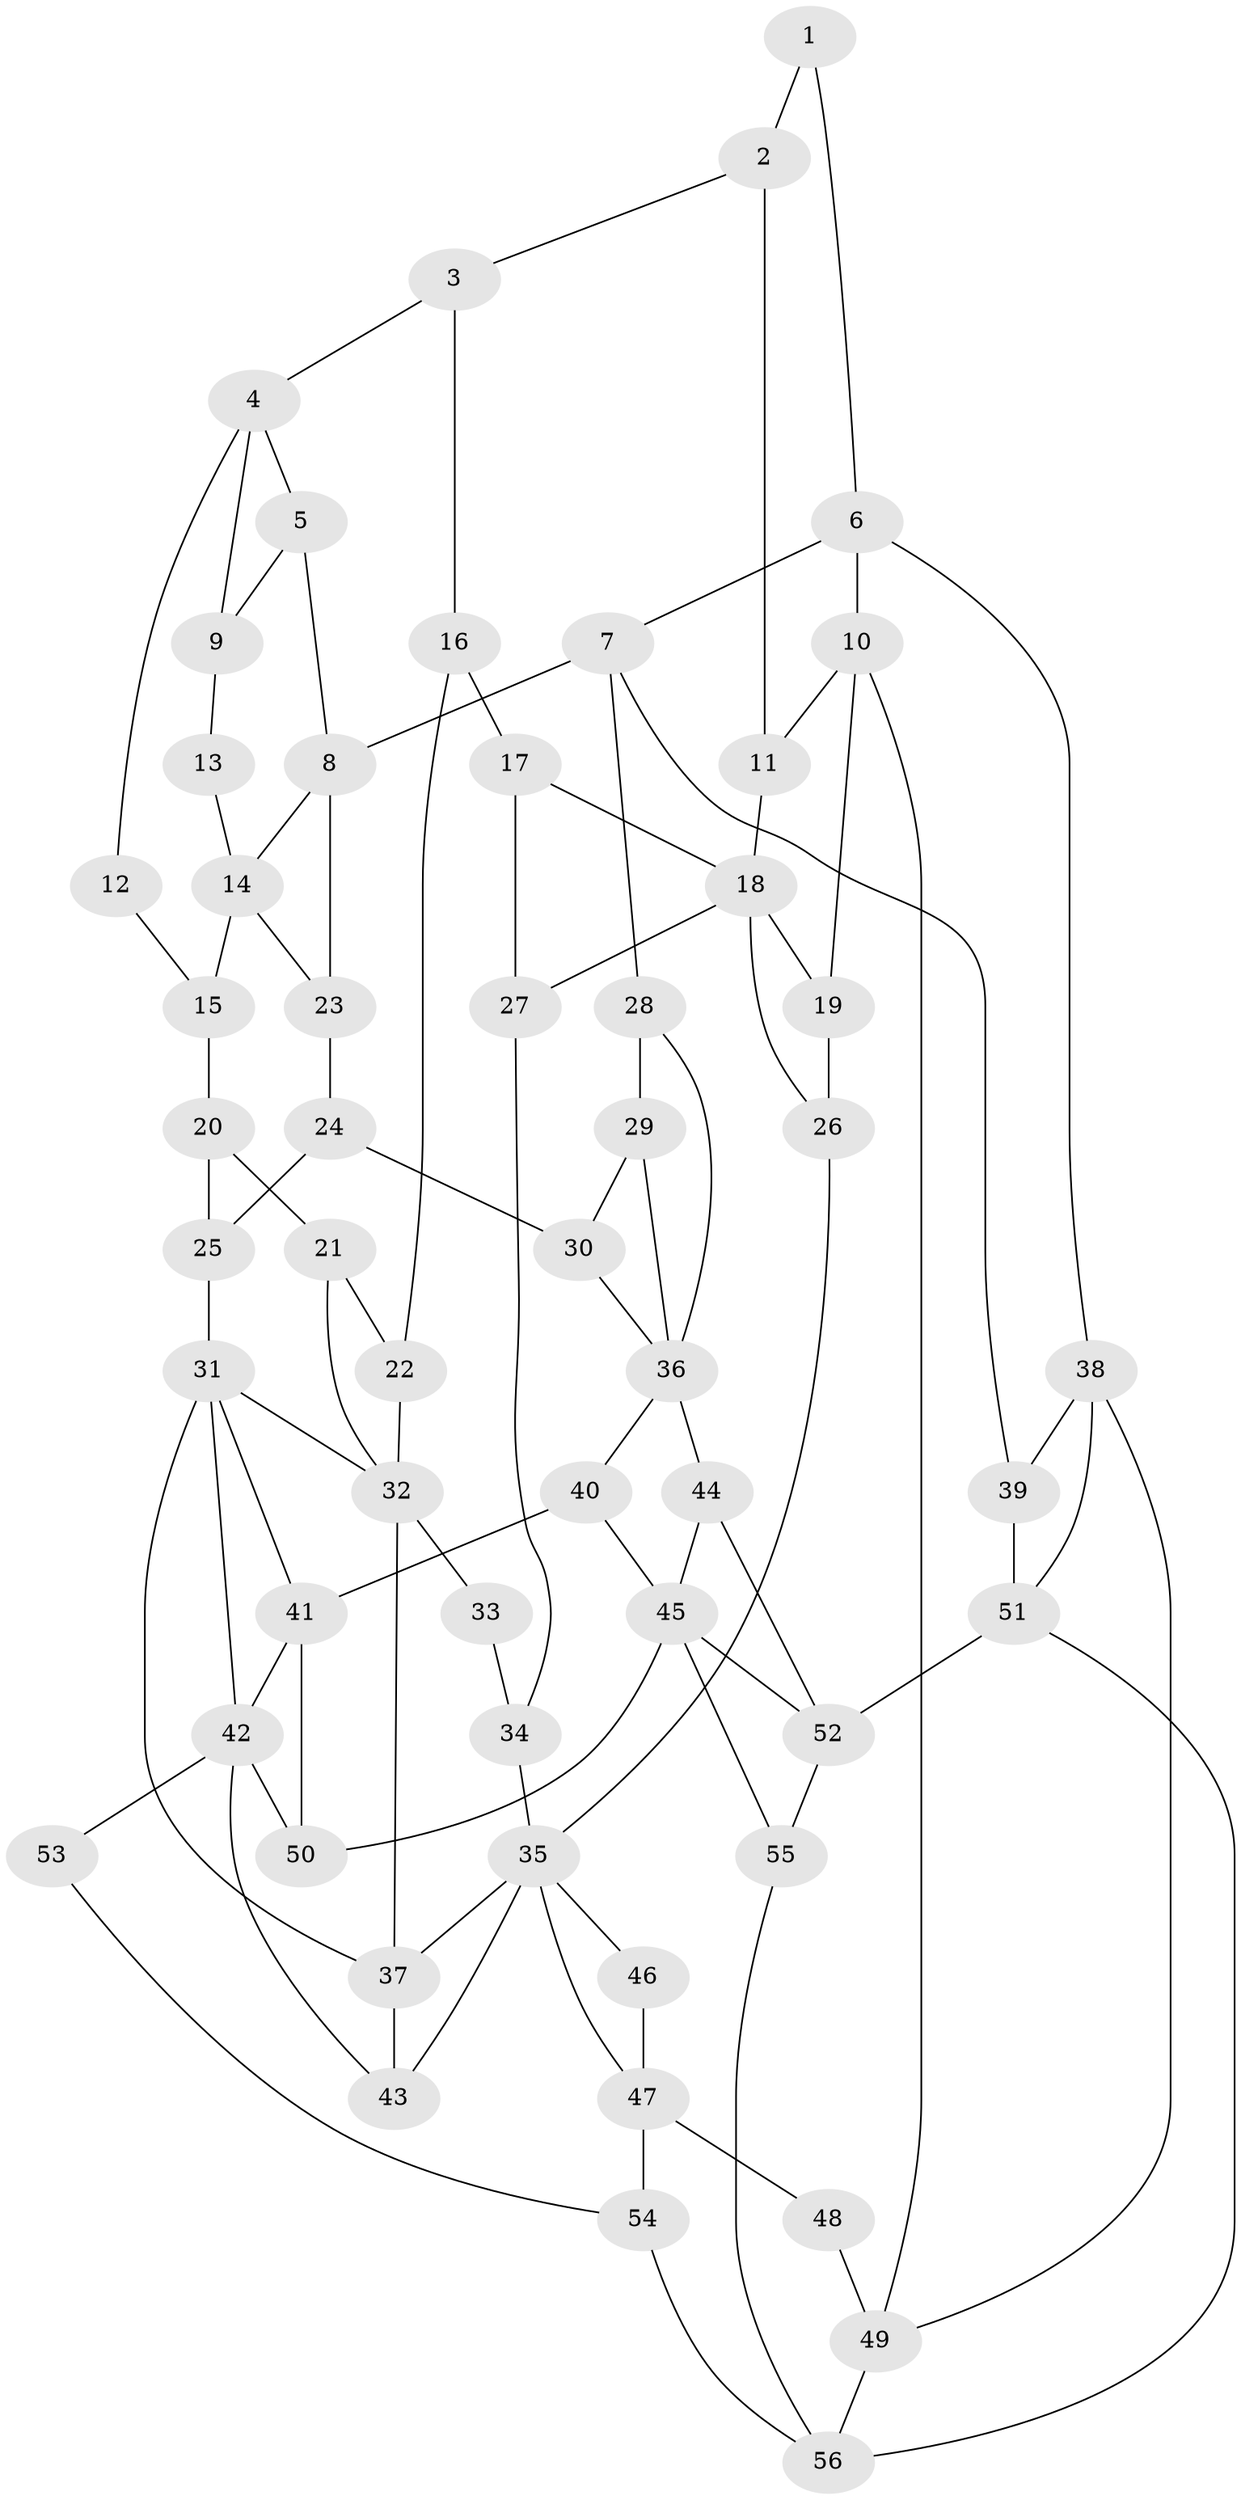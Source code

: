 // original degree distribution, {3: 0.017857142857142856, 4: 0.22321428571428573, 5: 0.5535714285714286, 6: 0.20535714285714285}
// Generated by graph-tools (version 1.1) at 2025/38/03/09/25 02:38:51]
// undirected, 56 vertices, 95 edges
graph export_dot {
graph [start="1"]
  node [color=gray90,style=filled];
  1;
  2;
  3;
  4;
  5;
  6;
  7;
  8;
  9;
  10;
  11;
  12;
  13;
  14;
  15;
  16;
  17;
  18;
  19;
  20;
  21;
  22;
  23;
  24;
  25;
  26;
  27;
  28;
  29;
  30;
  31;
  32;
  33;
  34;
  35;
  36;
  37;
  38;
  39;
  40;
  41;
  42;
  43;
  44;
  45;
  46;
  47;
  48;
  49;
  50;
  51;
  52;
  53;
  54;
  55;
  56;
  1 -- 2 [weight=1.0];
  1 -- 6 [weight=1.0];
  2 -- 3 [weight=2.0];
  2 -- 11 [weight=2.0];
  3 -- 4 [weight=2.0];
  3 -- 16 [weight=1.0];
  4 -- 5 [weight=1.0];
  4 -- 9 [weight=1.0];
  4 -- 12 [weight=2.0];
  5 -- 8 [weight=1.0];
  5 -- 9 [weight=2.0];
  6 -- 7 [weight=1.0];
  6 -- 10 [weight=1.0];
  6 -- 38 [weight=1.0];
  7 -- 8 [weight=2.0];
  7 -- 28 [weight=2.0];
  7 -- 39 [weight=1.0];
  8 -- 14 [weight=1.0];
  8 -- 23 [weight=1.0];
  9 -- 13 [weight=1.0];
  10 -- 11 [weight=1.0];
  10 -- 19 [weight=1.0];
  10 -- 49 [weight=1.0];
  11 -- 18 [weight=2.0];
  12 -- 15 [weight=2.0];
  13 -- 14 [weight=2.0];
  14 -- 15 [weight=2.0];
  14 -- 23 [weight=1.0];
  15 -- 20 [weight=1.0];
  16 -- 17 [weight=1.0];
  16 -- 22 [weight=1.0];
  17 -- 18 [weight=1.0];
  17 -- 27 [weight=1.0];
  18 -- 19 [weight=1.0];
  18 -- 26 [weight=1.0];
  18 -- 27 [weight=1.0];
  19 -- 26 [weight=1.0];
  20 -- 21 [weight=1.0];
  20 -- 25 [weight=1.0];
  21 -- 22 [weight=1.0];
  21 -- 32 [weight=1.0];
  22 -- 32 [weight=1.0];
  23 -- 24 [weight=1.0];
  24 -- 25 [weight=1.0];
  24 -- 30 [weight=1.0];
  25 -- 31 [weight=1.0];
  26 -- 35 [weight=1.0];
  27 -- 34 [weight=1.0];
  28 -- 29 [weight=3.0];
  28 -- 36 [weight=1.0];
  29 -- 30 [weight=1.0];
  29 -- 36 [weight=2.0];
  30 -- 36 [weight=1.0];
  31 -- 32 [weight=1.0];
  31 -- 37 [weight=1.0];
  31 -- 41 [weight=1.0];
  31 -- 42 [weight=1.0];
  32 -- 33 [weight=2.0];
  32 -- 37 [weight=1.0];
  33 -- 34 [weight=1.0];
  34 -- 35 [weight=1.0];
  35 -- 37 [weight=1.0];
  35 -- 43 [weight=1.0];
  35 -- 46 [weight=1.0];
  35 -- 47 [weight=1.0];
  36 -- 40 [weight=1.0];
  36 -- 44 [weight=1.0];
  37 -- 43 [weight=1.0];
  38 -- 39 [weight=1.0];
  38 -- 49 [weight=1.0];
  38 -- 51 [weight=1.0];
  39 -- 51 [weight=1.0];
  40 -- 41 [weight=1.0];
  40 -- 45 [weight=1.0];
  41 -- 42 [weight=1.0];
  41 -- 50 [weight=1.0];
  42 -- 43 [weight=1.0];
  42 -- 50 [weight=1.0];
  42 -- 53 [weight=2.0];
  44 -- 45 [weight=1.0];
  44 -- 52 [weight=1.0];
  45 -- 50 [weight=1.0];
  45 -- 52 [weight=1.0];
  45 -- 55 [weight=1.0];
  46 -- 47 [weight=2.0];
  47 -- 48 [weight=2.0];
  47 -- 54 [weight=1.0];
  48 -- 49 [weight=1.0];
  49 -- 56 [weight=1.0];
  51 -- 52 [weight=2.0];
  51 -- 56 [weight=1.0];
  52 -- 55 [weight=2.0];
  53 -- 54 [weight=1.0];
  54 -- 56 [weight=1.0];
  55 -- 56 [weight=1.0];
}
